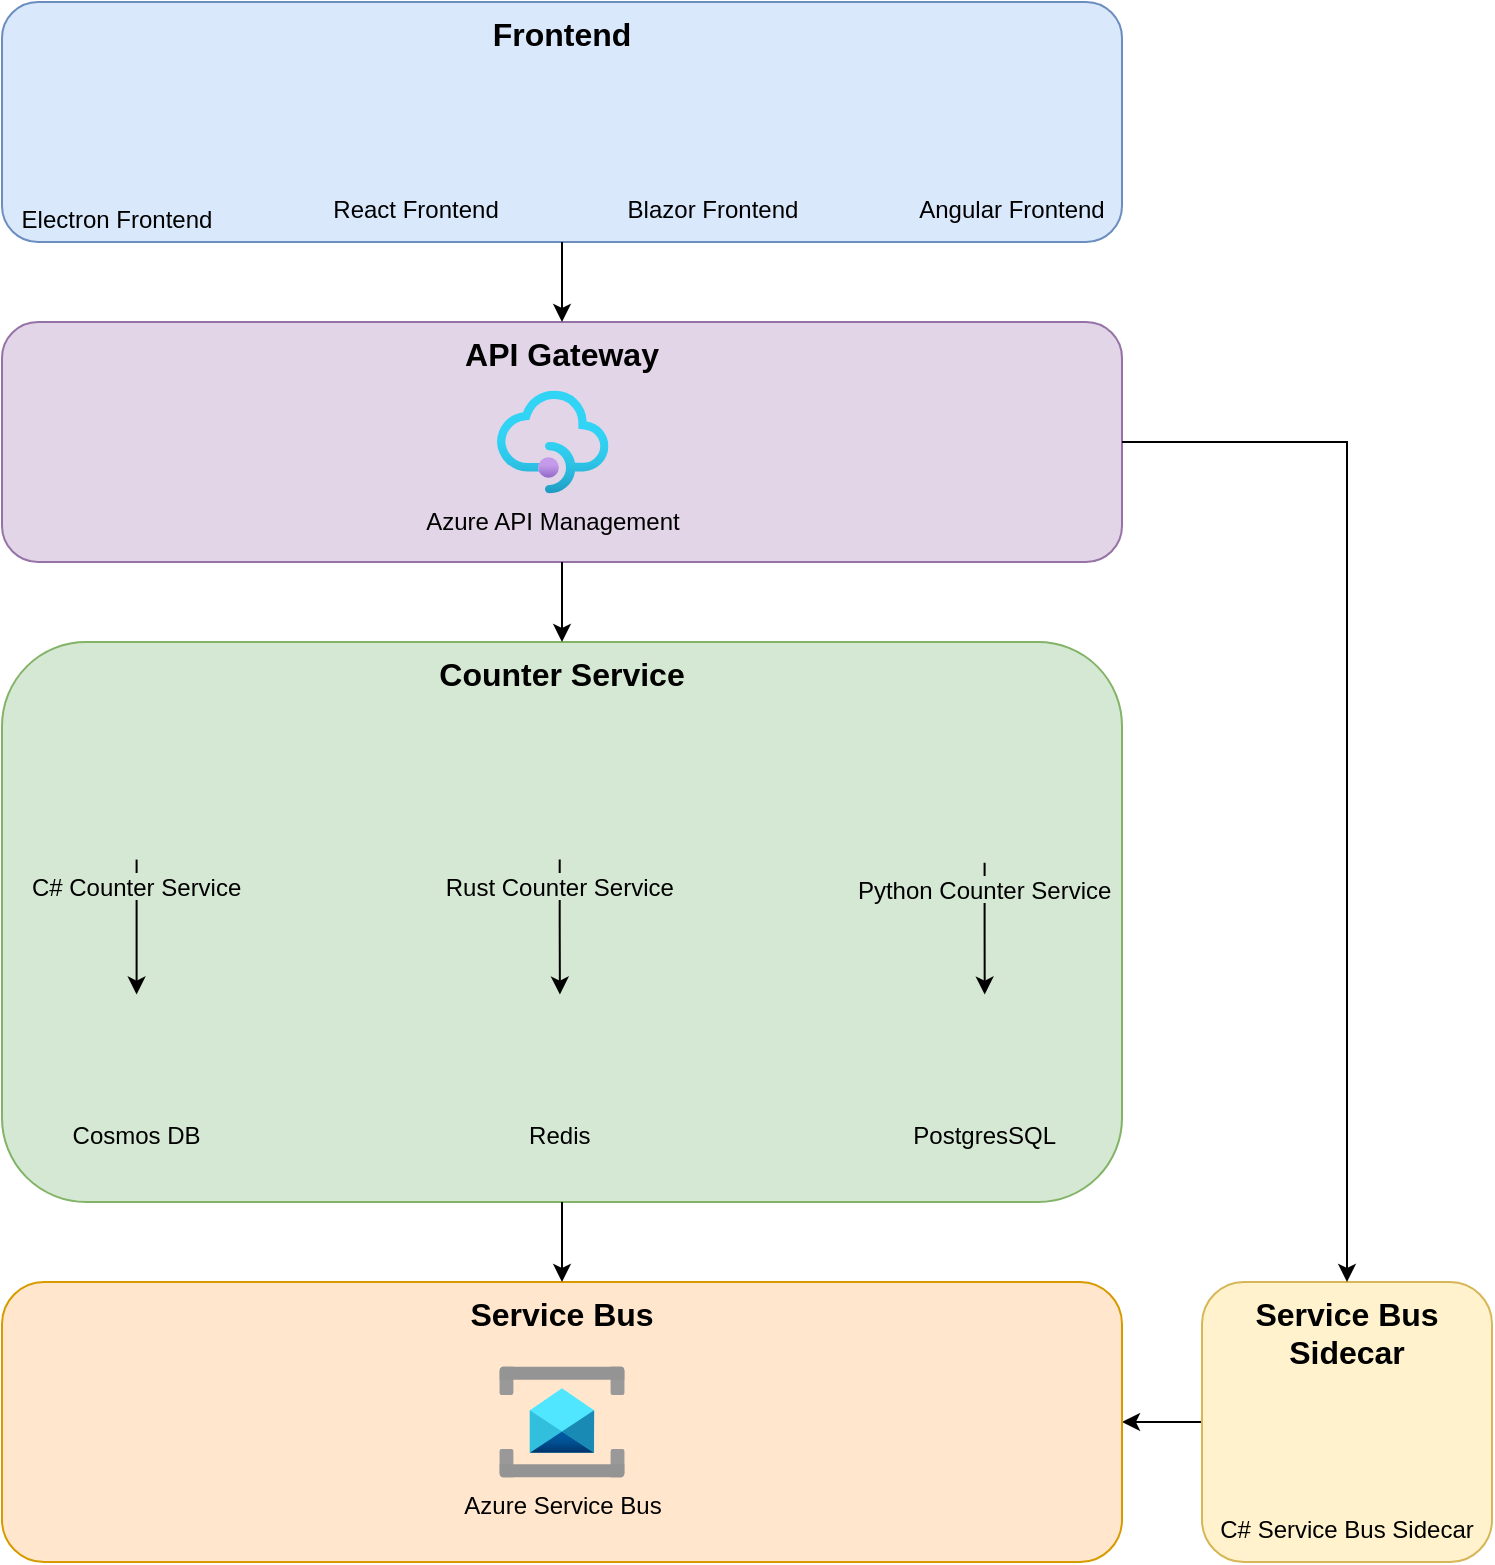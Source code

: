 <mxfile version="22.0.2" type="device">
  <diagram name="Page-1" id="T3TXbwbl1JdMzvz3KKBe">
    <mxGraphModel dx="2058" dy="1180" grid="1" gridSize="10" guides="1" tooltips="1" connect="1" arrows="1" fold="1" page="1" pageScale="1" pageWidth="850" pageHeight="1100" math="0" shadow="0">
      <root>
        <mxCell id="0" />
        <mxCell id="1" parent="0" />
        <mxCell id="GdBYKPozBK1tamgtGWEW-77" style="edgeStyle=orthogonalEdgeStyle;rounded=0;orthogonalLoop=1;jettySize=auto;html=1;" parent="1" source="GdBYKPozBK1tamgtGWEW-56" target="GdBYKPozBK1tamgtGWEW-21" edge="1">
          <mxGeometry relative="1" as="geometry" />
        </mxCell>
        <mxCell id="GdBYKPozBK1tamgtGWEW-56" value="Service Bus Sidecar" style="rounded=1;whiteSpace=wrap;html=1;fillColor=#FFF2CC;strokeColor=#d6b656;fontSize=16;verticalAlign=top;fontStyle=1" parent="1" vertex="1">
          <mxGeometry x="640" y="680" width="145" height="140" as="geometry" />
        </mxCell>
        <mxCell id="GdBYKPozBK1tamgtGWEW-59" value="C# Service Bus Sidecar" style="shape=image;verticalLabelPosition=bottom;labelBackgroundColor=#FFF2CC;verticalAlign=top;aspect=fixed;imageAspect=0;image=https://upload.wikimedia.org/wikipedia/commons/thumb/b/bd/Logo_C_sharp.svg/1200px-Logo_C_sharp.svg.png;" parent="1" vertex="1">
          <mxGeometry x="685.83" y="730" width="53.35" height="60" as="geometry" />
        </mxCell>
        <mxCell id="GdBYKPozBK1tamgtGWEW-65" value="" style="group" parent="1" vertex="1" connectable="0">
          <mxGeometry x="40" y="40" width="560" height="120" as="geometry" />
        </mxCell>
        <mxCell id="GdBYKPozBK1tamgtGWEW-20" value="Frontend" style="rounded=1;whiteSpace=wrap;html=1;fillColor=#dae8fc;strokeColor=#6c8ebf;fontSize=16;fontStyle=1;verticalAlign=top;" parent="GdBYKPozBK1tamgtGWEW-65" vertex="1">
          <mxGeometry width="560" height="120" as="geometry" />
        </mxCell>
        <mxCell id="GdBYKPozBK1tamgtGWEW-3" value="React Frontend" style="shape=image;verticalLabelPosition=bottom;labelBackgroundColor=#DAE8FC;verticalAlign=top;aspect=fixed;imageAspect=0;image=https://upload.wikimedia.org/wikipedia/commons/thumb/a/a7/React-icon.svg/2300px-React-icon.svg.png;" parent="GdBYKPozBK1tamgtGWEW-65" vertex="1">
          <mxGeometry x="172.5" y="30" width="69.03" height="60" as="geometry" />
        </mxCell>
        <mxCell id="GdBYKPozBK1tamgtGWEW-4" value="Blazor Frontend" style="shape=image;verticalLabelPosition=bottom;labelBackgroundColor=#DAE8FC;verticalAlign=top;aspect=fixed;imageAspect=0;image=https://upload.wikimedia.org/wikipedia/commons/d/d0/Blazor.png;" parent="GdBYKPozBK1tamgtGWEW-65" vertex="1">
          <mxGeometry x="325.5" y="30" width="60" height="60" as="geometry" />
        </mxCell>
        <mxCell id="GdBYKPozBK1tamgtGWEW-6" value="Electron Frontend" style="shape=image;verticalLabelPosition=bottom;labelBackgroundColor=#DAE8FC;verticalAlign=top;aspect=fixed;imageAspect=0;image=https://upload.wikimedia.org/wikipedia/commons/thumb/9/91/Electron_Software_Framework_Logo.svg/2048px-Electron_Software_Framework_Logo.svg.png;fontColor=default;" parent="GdBYKPozBK1tamgtGWEW-65" vertex="1">
          <mxGeometry x="25" y="30" width="65" height="65" as="geometry" />
        </mxCell>
        <mxCell id="GdBYKPozBK1tamgtGWEW-5" value="Angular Frontend" style="shape=image;verticalLabelPosition=bottom;labelBackgroundColor=#DAE8FC;verticalAlign=top;aspect=fixed;imageAspect=0;image=https://upload.wikimedia.org/wikipedia/commons/thumb/c/cf/Angular_full_color_logo.svg/2048px-Angular_full_color_logo.svg.png;fontColor=default;" parent="GdBYKPozBK1tamgtGWEW-65" vertex="1">
          <mxGeometry x="475" y="30" width="60" height="60" as="geometry" />
        </mxCell>
        <mxCell id="GdBYKPozBK1tamgtGWEW-66" value="" style="group" parent="1" vertex="1" connectable="0">
          <mxGeometry x="40" y="200" width="560" height="120" as="geometry" />
        </mxCell>
        <mxCell id="GdBYKPozBK1tamgtGWEW-61" value="API Gateway" style="rounded=1;whiteSpace=wrap;html=1;fillColor=#E1D5E7;strokeColor=#9673a6;fontSize=16;verticalAlign=top;fontStyle=1;container=0;" parent="GdBYKPozBK1tamgtGWEW-66" vertex="1">
          <mxGeometry width="560" height="120" as="geometry" />
        </mxCell>
        <mxCell id="GdBYKPozBK1tamgtGWEW-1" value="Azure API Management" style="image;aspect=fixed;html=1;points=[];align=center;fontSize=12;image=img/lib/azure2/integration/API_Management_Services.svg;labelBackgroundColor=#E1D5E7;" parent="GdBYKPozBK1tamgtGWEW-66" vertex="1">
          <mxGeometry x="247.5" y="34.286" width="55.714" height="51.429" as="geometry" />
        </mxCell>
        <mxCell id="GdBYKPozBK1tamgtGWEW-67" value="" style="group" parent="1" vertex="1" connectable="0">
          <mxGeometry x="40" y="360" width="560" height="280" as="geometry" />
        </mxCell>
        <UserObject label="Counter Service" id="GdBYKPozBK1tamgtGWEW-31">
          <mxCell style="rounded=1;whiteSpace=wrap;html=1;fillColor=#d5e8d4;strokeColor=#82b366;fontSize=16;fontStyle=1;verticalAlign=top;" parent="GdBYKPozBK1tamgtGWEW-67" vertex="1">
            <mxGeometry width="560" height="280" as="geometry" />
          </mxCell>
        </UserObject>
        <mxCell id="GdBYKPozBK1tamgtGWEW-38" style="edgeStyle=orthogonalEdgeStyle;rounded=0;orthogonalLoop=1;jettySize=auto;html=1;" parent="GdBYKPozBK1tamgtGWEW-67" source="GdBYKPozBK1tamgtGWEW-28" target="GdBYKPozBK1tamgtGWEW-36" edge="1">
          <mxGeometry relative="1" as="geometry" />
        </mxCell>
        <mxCell id="GdBYKPozBK1tamgtGWEW-28" value="C# Counter Service" style="shape=image;verticalLabelPosition=bottom;labelBackgroundColor=#D5E8D4;verticalAlign=top;aspect=fixed;imageAspect=0;image=https://upload.wikimedia.org/wikipedia/commons/thumb/b/bd/Logo_C_sharp.svg/1200px-Logo_C_sharp.svg.png;" parent="GdBYKPozBK1tamgtGWEW-67" vertex="1">
          <mxGeometry x="41.981" y="51.852" width="50.637" height="56.949" as="geometry" />
        </mxCell>
        <mxCell id="GdBYKPozBK1tamgtGWEW-69" style="edgeStyle=orthogonalEdgeStyle;rounded=0;orthogonalLoop=1;jettySize=auto;html=1;" parent="GdBYKPozBK1tamgtGWEW-67" source="GdBYKPozBK1tamgtGWEW-29" target="GdBYKPozBK1tamgtGWEW-37" edge="1">
          <mxGeometry relative="1" as="geometry" />
        </mxCell>
        <mxCell id="GdBYKPozBK1tamgtGWEW-29" value="Rust Counter Service" style="shape=image;verticalLabelPosition=bottom;labelBackgroundColor=#D5E8D4;verticalAlign=top;aspect=fixed;imageAspect=0;image=https://upload.wikimedia.org/wikipedia/commons/thumb/d/d5/Rust_programming_language_black_logo.svg/1024px-Rust_programming_language_black_logo.svg.png;" parent="GdBYKPozBK1tamgtGWEW-67" vertex="1">
          <mxGeometry x="250.43" y="51.852" width="56.949" height="56.949" as="geometry" />
        </mxCell>
        <mxCell id="GdBYKPozBK1tamgtGWEW-40" style="edgeStyle=orthogonalEdgeStyle;rounded=0;orthogonalLoop=1;jettySize=auto;html=1;" parent="GdBYKPozBK1tamgtGWEW-67" source="GdBYKPozBK1tamgtGWEW-30" target="GdBYKPozBK1tamgtGWEW-35" edge="1">
          <mxGeometry relative="1" as="geometry" />
        </mxCell>
        <mxCell id="GdBYKPozBK1tamgtGWEW-30" value="Python Counter Service" style="shape=image;verticalLabelPosition=bottom;labelBackgroundColor=#D5E8D4;verticalAlign=top;aspect=fixed;imageAspect=0;image=https://upload.wikimedia.org/wikipedia/commons/thumb/c/c3/Python-logo-notext.svg/1869px-Python-logo-notext.svg.png;" parent="GdBYKPozBK1tamgtGWEW-67" vertex="1">
          <mxGeometry x="464.619" y="51.852" width="53.409" height="58.534" as="geometry" />
        </mxCell>
        <mxCell id="GdBYKPozBK1tamgtGWEW-35" value="PostgresSQL" style="shape=image;verticalLabelPosition=bottom;labelBackgroundColor=#D5E8D4;verticalAlign=top;aspect=fixed;imageAspect=0;image=https://upload.wikimedia.org/wikipedia/commons/thumb/2/29/Postgresql_elephant.svg/120px-Postgresql_elephant.svg.png;" parent="GdBYKPozBK1tamgtGWEW-67" vertex="1">
          <mxGeometry x="463.771" y="176.296" width="55.108" height="56.949" as="geometry" />
        </mxCell>
        <mxCell id="GdBYKPozBK1tamgtGWEW-36" value="Cosmos DB" style="shape=image;verticalLabelPosition=bottom;labelBackgroundColor=#D5E8D4;verticalAlign=top;aspect=fixed;imageAspect=0;image=https://estuary.dev/static/afbdfac08fff3024d8ea80672915fb8d/321f9/Cosmos_DB_logo_4bdaaae2a9.png;" parent="GdBYKPozBK1tamgtGWEW-67" vertex="1">
          <mxGeometry x="38.896" y="176.296" width="56.807" height="56.949" as="geometry" />
        </mxCell>
        <mxCell id="GdBYKPozBK1tamgtGWEW-37" value="Redis" style="shape=image;verticalLabelPosition=bottom;labelBackgroundColor=#D5E8D4;verticalAlign=top;aspect=fixed;imageAspect=0;image=https://assets.stickpng.com/images/584830b5cef1014c0b5e4a9c.png;" parent="GdBYKPozBK1tamgtGWEW-67" vertex="1">
          <mxGeometry x="245.756" y="176.296" width="66.289" height="56.949" as="geometry" />
        </mxCell>
        <mxCell id="GdBYKPozBK1tamgtGWEW-70" value="" style="group" parent="1" vertex="1" connectable="0">
          <mxGeometry x="40" y="680" width="560" height="140" as="geometry" />
        </mxCell>
        <mxCell id="GdBYKPozBK1tamgtGWEW-21" value="Service Bus" style="rounded=1;whiteSpace=wrap;html=1;fillColor=#FFE6CC;strokeColor=#d79b00;fontSize=16;verticalAlign=top;fontStyle=1;container=0;" parent="GdBYKPozBK1tamgtGWEW-70" vertex="1">
          <mxGeometry width="560" height="140" as="geometry" />
        </mxCell>
        <mxCell id="GdBYKPozBK1tamgtGWEW-19" value="Azure Service Bus" style="image;aspect=fixed;html=1;points=[];align=center;fontSize=12;image=img/lib/azure2/integration/Service_Bus.svg;labelBackgroundColor=#FFE6CC;container=0;" parent="GdBYKPozBK1tamgtGWEW-70" vertex="1">
          <mxGeometry x="248.532" y="42.231" width="62.942" height="55.537" as="geometry" />
        </mxCell>
        <mxCell id="GdBYKPozBK1tamgtGWEW-72" style="edgeStyle=orthogonalEdgeStyle;rounded=0;orthogonalLoop=1;jettySize=auto;html=1;" parent="1" source="GdBYKPozBK1tamgtGWEW-20" target="GdBYKPozBK1tamgtGWEW-61" edge="1">
          <mxGeometry relative="1" as="geometry" />
        </mxCell>
        <mxCell id="GdBYKPozBK1tamgtGWEW-73" style="edgeStyle=orthogonalEdgeStyle;rounded=0;orthogonalLoop=1;jettySize=auto;html=1;" parent="1" source="GdBYKPozBK1tamgtGWEW-61" target="GdBYKPozBK1tamgtGWEW-31" edge="1">
          <mxGeometry relative="1" as="geometry" />
        </mxCell>
        <mxCell id="GdBYKPozBK1tamgtGWEW-74" style="edgeStyle=orthogonalEdgeStyle;rounded=0;orthogonalLoop=1;jettySize=auto;html=1;" parent="1" source="GdBYKPozBK1tamgtGWEW-31" target="GdBYKPozBK1tamgtGWEW-21" edge="1">
          <mxGeometry relative="1" as="geometry" />
        </mxCell>
        <mxCell id="GdBYKPozBK1tamgtGWEW-75" style="edgeStyle=orthogonalEdgeStyle;rounded=0;orthogonalLoop=1;jettySize=auto;html=1;" parent="1" source="GdBYKPozBK1tamgtGWEW-61" target="GdBYKPozBK1tamgtGWEW-56" edge="1">
          <mxGeometry relative="1" as="geometry" />
        </mxCell>
      </root>
    </mxGraphModel>
  </diagram>
</mxfile>
